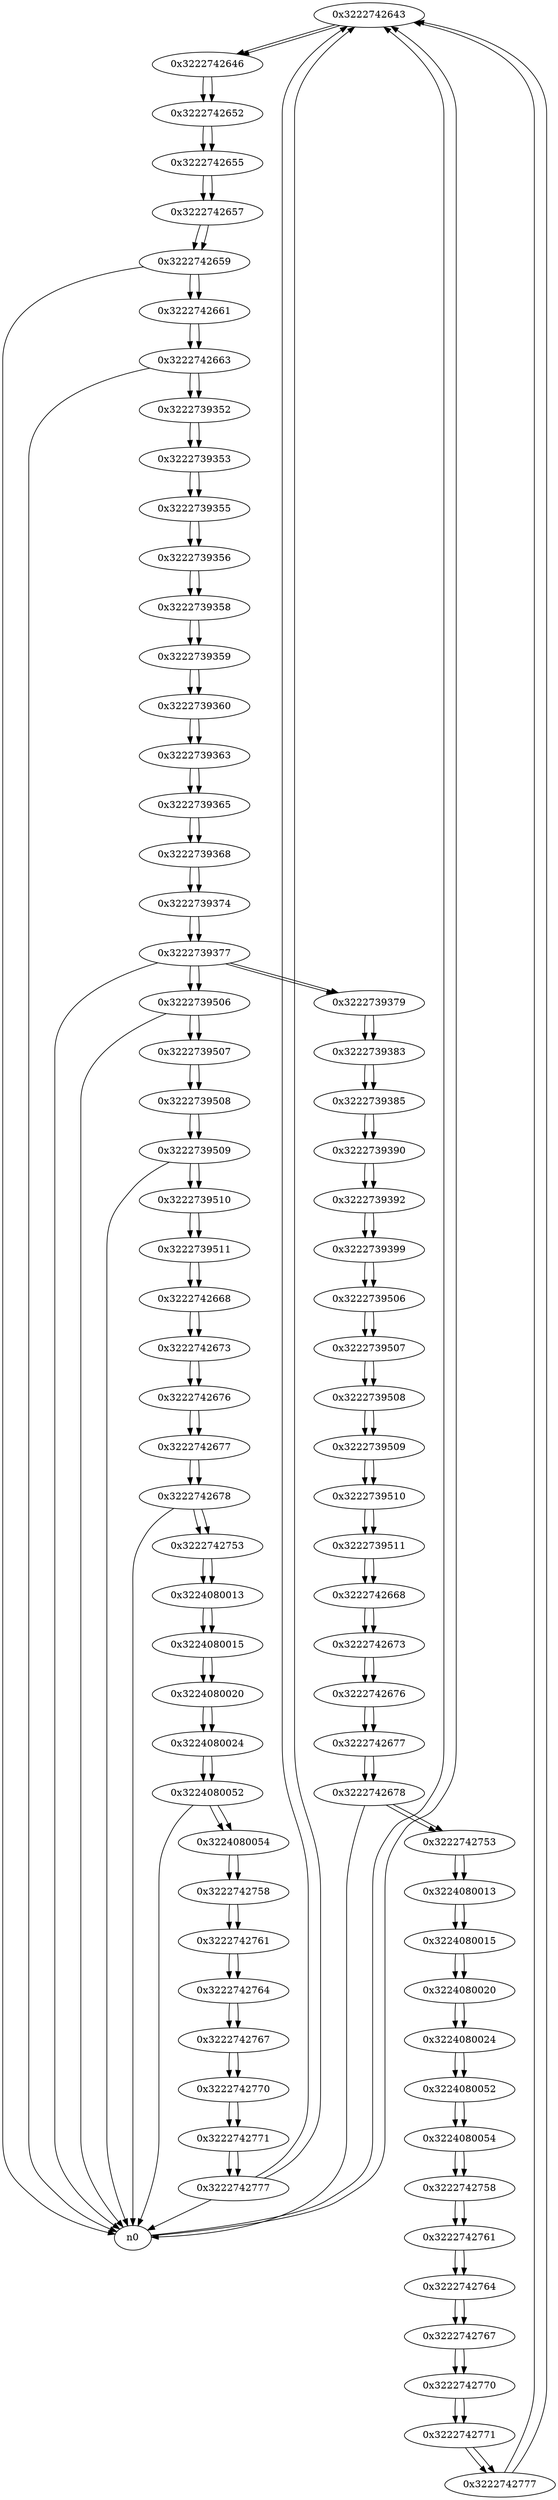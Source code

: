 digraph G{
/* nodes */
  n1 [label="0x3222742643"]
  n2 [label="0x3222742646"]
  n3 [label="0x3222742652"]
  n4 [label="0x3222742655"]
  n5 [label="0x3222742657"]
  n6 [label="0x3222742659"]
  n7 [label="0x3222742661"]
  n8 [label="0x3222742663"]
  n9 [label="0x3222739352"]
  n10 [label="0x3222739353"]
  n11 [label="0x3222739355"]
  n12 [label="0x3222739356"]
  n13 [label="0x3222739358"]
  n14 [label="0x3222739359"]
  n15 [label="0x3222739360"]
  n16 [label="0x3222739363"]
  n17 [label="0x3222739365"]
  n18 [label="0x3222739368"]
  n19 [label="0x3222739374"]
  n20 [label="0x3222739377"]
  n21 [label="0x3222739506"]
  n22 [label="0x3222739507"]
  n23 [label="0x3222739508"]
  n24 [label="0x3222739509"]
  n25 [label="0x3222739510"]
  n26 [label="0x3222739511"]
  n27 [label="0x3222742668"]
  n28 [label="0x3222742673"]
  n29 [label="0x3222742676"]
  n30 [label="0x3222742677"]
  n31 [label="0x3222742678"]
  n32 [label="0x3222742753"]
  n33 [label="0x3224080013"]
  n34 [label="0x3224080015"]
  n35 [label="0x3224080020"]
  n36 [label="0x3224080024"]
  n37 [label="0x3224080052"]
  n38 [label="0x3224080054"]
  n39 [label="0x3222742758"]
  n40 [label="0x3222742761"]
  n41 [label="0x3222742764"]
  n42 [label="0x3222742767"]
  n43 [label="0x3222742770"]
  n44 [label="0x3222742771"]
  n45 [label="0x3222742777"]
  n46 [label="0x3222739379"]
  n47 [label="0x3222739383"]
  n48 [label="0x3222739385"]
  n49 [label="0x3222739390"]
  n50 [label="0x3222739392"]
  n51 [label="0x3222739399"]
  n52 [label="0x3222739506"]
  n53 [label="0x3222739507"]
  n54 [label="0x3222739508"]
  n55 [label="0x3222739509"]
  n56 [label="0x3222739510"]
  n57 [label="0x3222739511"]
  n58 [label="0x3222742668"]
  n59 [label="0x3222742673"]
  n60 [label="0x3222742676"]
  n61 [label="0x3222742677"]
  n62 [label="0x3222742678"]
  n63 [label="0x3222742753"]
  n64 [label="0x3224080013"]
  n65 [label="0x3224080015"]
  n66 [label="0x3224080020"]
  n67 [label="0x3224080024"]
  n68 [label="0x3224080052"]
  n69 [label="0x3224080054"]
  n70 [label="0x3222742758"]
  n71 [label="0x3222742761"]
  n72 [label="0x3222742764"]
  n73 [label="0x3222742767"]
  n74 [label="0x3222742770"]
  n75 [label="0x3222742771"]
  n76 [label="0x3222742777"]
/* edges */
n1 -> n2;
n76 -> n1;
n45 -> n1;
n0 -> n1;
n0 -> n1;
n2 -> n3;
n1 -> n2;
n3 -> n4;
n2 -> n3;
n4 -> n5;
n3 -> n4;
n5 -> n6;
n4 -> n5;
n6 -> n7;
n6 -> n0;
n5 -> n6;
n7 -> n8;
n6 -> n7;
n8 -> n9;
n8 -> n0;
n7 -> n8;
n9 -> n10;
n8 -> n9;
n10 -> n11;
n9 -> n10;
n11 -> n12;
n10 -> n11;
n12 -> n13;
n11 -> n12;
n13 -> n14;
n12 -> n13;
n14 -> n15;
n13 -> n14;
n15 -> n16;
n14 -> n15;
n16 -> n17;
n15 -> n16;
n17 -> n18;
n16 -> n17;
n18 -> n19;
n17 -> n18;
n19 -> n20;
n18 -> n19;
n20 -> n21;
n20 -> n46;
n20 -> n0;
n19 -> n20;
n21 -> n22;
n21 -> n0;
n20 -> n21;
n22 -> n23;
n21 -> n22;
n23 -> n24;
n22 -> n23;
n24 -> n25;
n24 -> n0;
n23 -> n24;
n25 -> n26;
n24 -> n25;
n26 -> n27;
n25 -> n26;
n27 -> n28;
n26 -> n27;
n28 -> n29;
n27 -> n28;
n29 -> n30;
n28 -> n29;
n30 -> n31;
n29 -> n30;
n31 -> n32;
n31 -> n0;
n30 -> n31;
n32 -> n33;
n31 -> n32;
n33 -> n34;
n32 -> n33;
n34 -> n35;
n33 -> n34;
n35 -> n36;
n34 -> n35;
n36 -> n37;
n35 -> n36;
n37 -> n38;
n37 -> n0;
n36 -> n37;
n38 -> n39;
n37 -> n38;
n39 -> n40;
n38 -> n39;
n40 -> n41;
n39 -> n40;
n41 -> n42;
n40 -> n41;
n42 -> n43;
n41 -> n42;
n43 -> n44;
n42 -> n43;
n44 -> n45;
n43 -> n44;
n45 -> n1;
n45 -> n0;
n44 -> n45;
n46 -> n47;
n20 -> n46;
n47 -> n48;
n46 -> n47;
n48 -> n49;
n47 -> n48;
n49 -> n50;
n48 -> n49;
n50 -> n51;
n49 -> n50;
n51 -> n52;
n50 -> n51;
n52 -> n53;
n51 -> n52;
n53 -> n54;
n52 -> n53;
n54 -> n55;
n53 -> n54;
n55 -> n56;
n54 -> n55;
n56 -> n57;
n55 -> n56;
n57 -> n58;
n56 -> n57;
n58 -> n59;
n57 -> n58;
n59 -> n60;
n58 -> n59;
n60 -> n61;
n59 -> n60;
n61 -> n62;
n60 -> n61;
n62 -> n63;
n62 -> n0;
n61 -> n62;
n63 -> n64;
n62 -> n63;
n64 -> n65;
n63 -> n64;
n65 -> n66;
n64 -> n65;
n66 -> n67;
n65 -> n66;
n67 -> n68;
n66 -> n67;
n68 -> n69;
n67 -> n68;
n69 -> n70;
n68 -> n69;
n70 -> n71;
n69 -> n70;
n71 -> n72;
n70 -> n71;
n72 -> n73;
n71 -> n72;
n73 -> n74;
n72 -> n73;
n74 -> n75;
n73 -> n74;
n75 -> n76;
n74 -> n75;
n76 -> n1;
n75 -> n76;
}
